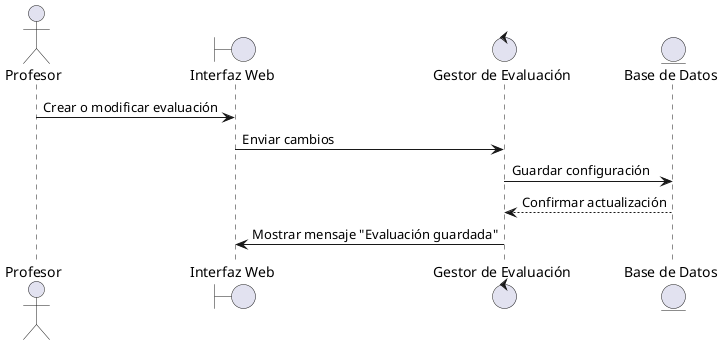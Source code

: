 @startuml 'Configurar Evaluaciones'
actor Profesor
boundary "Interfaz Web" as UI
control "Gestor de Evaluación" as GE
entity "Base de Datos" as DB

Profesor -> UI: Crear o modificar evaluación
UI -> GE: Enviar cambios
GE -> DB: Guardar configuración
DB --> GE: Confirmar actualización
GE -> UI: Mostrar mensaje "Evaluación guardada"

@enduml
